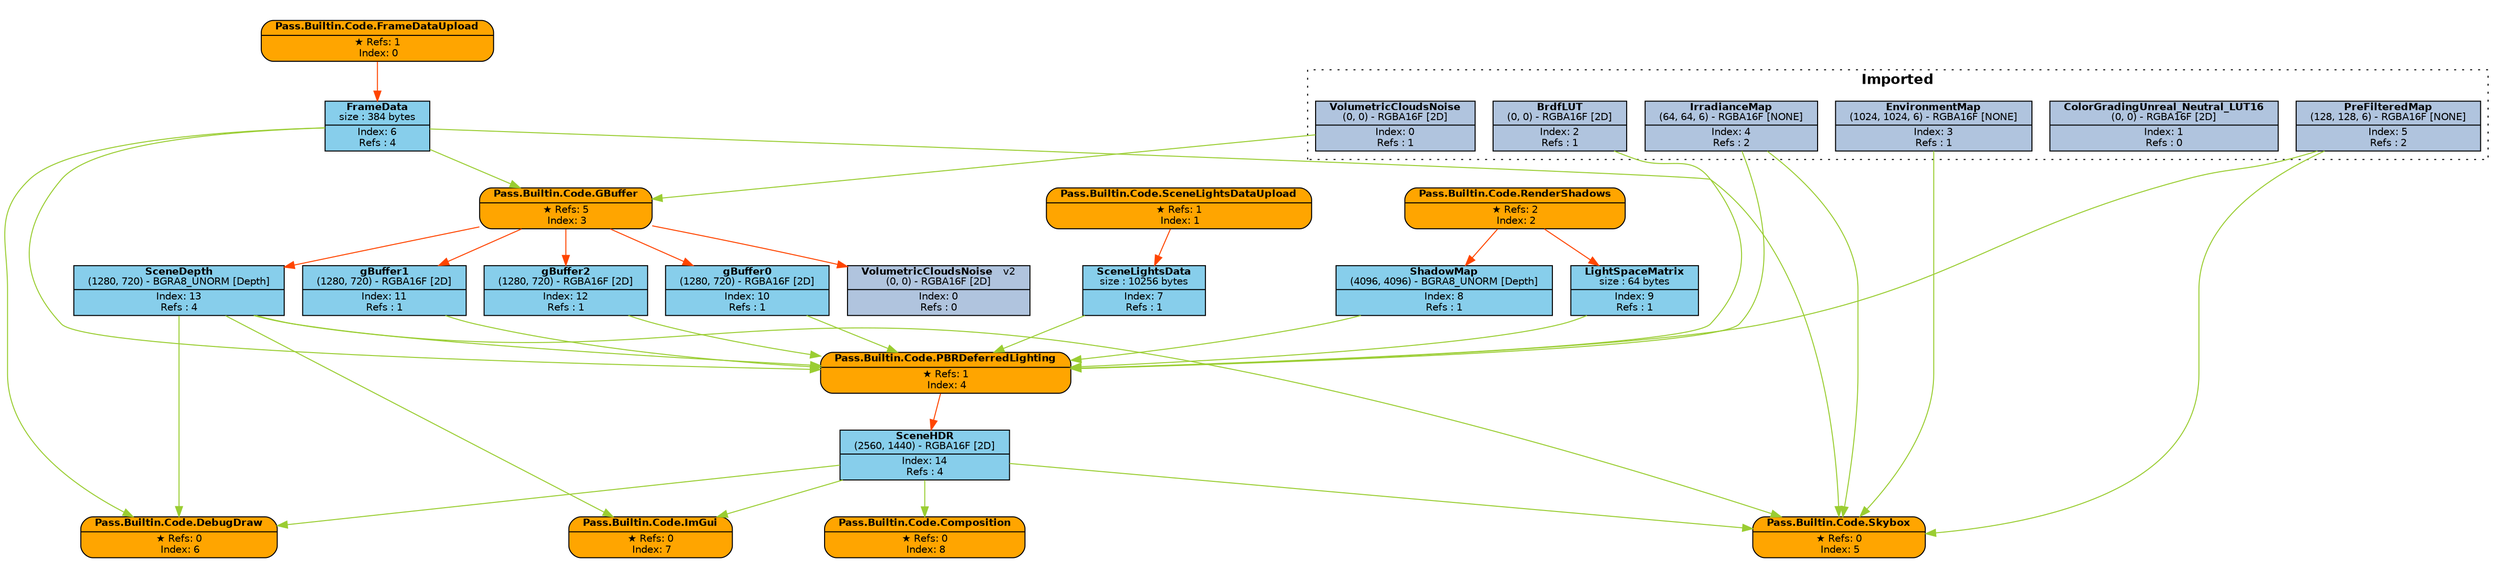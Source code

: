 digraph FrameGraph {
graph [style=invis, rankdir="TB" ordering=out, splines=spline]
node [shape=record, fontname="helvetica", fontsize=10, margin="0.2,0.03"]

P0 [label=<{ {<B>Pass.Builtin.Code.FrameDataUpload</B>} | {&#x2605; Refs: 1<BR/> Index: 0} }> style="rounded,filled", fillcolor=orange]
P1 [label=<{ {<B>Pass.Builtin.Code.SceneLightsDataUpload</B>} | {&#x2605; Refs: 1<BR/> Index: 1} }> style="rounded,filled", fillcolor=orange]
P2 [label=<{ {<B>Pass.Builtin.Code.RenderShadows</B>} | {&#x2605; Refs: 2<BR/> Index: 2} }> style="rounded,filled", fillcolor=orange]
P3 [label=<{ {<B>Pass.Builtin.Code.GBuffer</B>} | {&#x2605; Refs: 5<BR/> Index: 3} }> style="rounded,filled", fillcolor=orange]
P4 [label=<{ {<B>Pass.Builtin.Code.PBRDeferredLighting</B>} | {&#x2605; Refs: 1<BR/> Index: 4} }> style="rounded,filled", fillcolor=orange]
P5 [label=<{ {<B>Pass.Builtin.Code.Skybox</B>} | {&#x2605; Refs: 0<BR/> Index: 5} }> style="rounded,filled", fillcolor=orange]
P6 [label=<{ {<B>Pass.Builtin.Code.DebugDraw</B>} | {&#x2605; Refs: 0<BR/> Index: 6} }> style="rounded,filled", fillcolor=orange]
P7 [label=<{ {<B>Pass.Builtin.Code.ImGui</B>} | {&#x2605; Refs: 0<BR/> Index: 7} }> style="rounded,filled", fillcolor=orange]
P8 [label=<{ {<B>Pass.Builtin.Code.Composition</B>} | {&#x2605; Refs: 0<BR/> Index: 8} }> style="rounded,filled", fillcolor=orange]

R0_1 [label=<{ {<B>VolumetricCloudsNoise</B><BR/>(0, 0) - RGBA16F [2D]} | {Index: 0<BR/>Refs : 1} }> style=filled, fillcolor=lightsteelblue]
R1_1 [label=<{ {<B>ColorGradingUnreal_Neutral_LUT16</B><BR/>(0, 0) - RGBA16F [2D]} | {Index: 1<BR/>Refs : 0} }> style=filled, fillcolor=lightsteelblue]
R2_1 [label=<{ {<B>BrdfLUT</B><BR/>(0, 0) - RGBA16F [2D]} | {Index: 2<BR/>Refs : 1} }> style=filled, fillcolor=lightsteelblue]
R3_1 [label=<{ {<B>EnvironmentMap</B><BR/>(1024, 1024, 6) - RGBA16F [NONE]} | {Index: 3<BR/>Refs : 1} }> style=filled, fillcolor=lightsteelblue]
R4_1 [label=<{ {<B>IrradianceMap</B><BR/>(64, 64, 6) - RGBA16F [NONE]} | {Index: 4<BR/>Refs : 2} }> style=filled, fillcolor=lightsteelblue]
R5_1 [label=<{ {<B>PreFilteredMap</B><BR/>(128, 128, 6) - RGBA16F [NONE]} | {Index: 5<BR/>Refs : 2} }> style=filled, fillcolor=lightsteelblue]
R6_1 [label=<{ {<B>FrameData</B><BR/>size : 384 bytes} | {Index: 6<BR/>Refs : 4} }> style=filled, fillcolor=skyblue]
R7_1 [label=<{ {<B>SceneLightsData</B><BR/>size : 10256 bytes} | {Index: 7<BR/>Refs : 1} }> style=filled, fillcolor=skyblue]
R8_1 [label=<{ {<B>ShadowMap</B><BR/>(4096, 4096) - BGRA8_UNORM [Depth]} | {Index: 8<BR/>Refs : 1} }> style=filled, fillcolor=skyblue]
R9_1 [label=<{ {<B>LightSpaceMatrix</B><BR/>size : 64 bytes} | {Index: 9<BR/>Refs : 1} }> style=filled, fillcolor=skyblue]
R10_1 [label=<{ {<B>gBuffer0</B><BR/>(1280, 720) - RGBA16F [2D]} | {Index: 10<BR/>Refs : 1} }> style=filled, fillcolor=skyblue]
R11_1 [label=<{ {<B>gBuffer1</B><BR/>(1280, 720) - RGBA16F [2D]} | {Index: 11<BR/>Refs : 1} }> style=filled, fillcolor=skyblue]
R12_1 [label=<{ {<B>gBuffer2</B><BR/>(1280, 720) - RGBA16F [2D]} | {Index: 12<BR/>Refs : 1} }> style=filled, fillcolor=skyblue]
R13_1 [label=<{ {<B>SceneDepth</B><BR/>(1280, 720) - BGRA8_UNORM [Depth]} | {Index: 13<BR/>Refs : 4} }> style=filled, fillcolor=skyblue]
R0_2 [label=<{ {<B>VolumetricCloudsNoise</B>   <FONT>v2</FONT><BR/>(0, 0) - RGBA16F [2D]} | {Index: 0<BR/>Refs : 0} }> style=filled, fillcolor=lightsteelblue]
R14_1 [label=<{ {<B>SceneHDR</B><BR/>(2560, 1440) - RGBA16F [2D]} | {Index: 14<BR/>Refs : 4} }> style=filled, fillcolor=skyblue]

P0 -> { R6_1 } [color=orangered]
P1 -> { R7_1 } [color=orangered]
P2 -> { R8_1 R9_1 } [color=orangered]
P3 -> { R10_1 R11_1 R12_1 R0_2 R13_1 } [color=orangered]
P4 -> { R14_1 } [color=orangered]
P5 -> { } [color=orangered]
P6 -> { } [color=orangered]
P7 -> { } [color=orangered]
P8 -> { } [color=orangered]

R0_1 -> { P3 } [color=olivedrab3]
R1_1 -> { } [color=olivedrab3]
R2_1 -> { P4 } [color=olivedrab3]
R3_1 -> { P5 } [color=olivedrab3]
R4_1 -> { P4 P5 } [color=olivedrab3]
R5_1 -> { P4 P5 } [color=olivedrab3]
R6_1 -> { P3 P4 P5 P6 } [color=olivedrab3]
R7_1 -> { P4 } [color=olivedrab3]
R8_1 -> { P4 } [color=olivedrab3]
R9_1 -> { P4 } [color=olivedrab3]
R10_1 -> { P4 } [color=olivedrab3]
R11_1 -> { P4 } [color=olivedrab3]
R12_1 -> { P4 } [color=olivedrab3]
R13_1 -> { P4 P5 P6 P7 } [color=olivedrab3]
R0_2 -> { } [color=olivedrab3]
R14_1 -> { P5 P6 P7 P8 } [color=olivedrab3]

subgraph cluster_0 {
P0 R6_1 
}
subgraph cluster_1 {
P1 R7_1 
}
subgraph cluster_2 {
P2 R8_1 R9_1 
}
subgraph cluster_3 {
P3 R10_1 R11_1 R12_1 R13_1 
}
subgraph cluster_4 {
P4 R14_1 
}
subgraph cluster_5 {
P5 
}
subgraph cluster_6 {
P6 
}
subgraph cluster_7 {
P7 
}
subgraph cluster_8 {
P8 
}

subgraph cluster_imported_resources {
graph [style=dotted, fontname="helvetica", label=< <B>Imported</B> >]
R0_1 R1_1 R2_1 R3_1 R4_1 R5_1 
}

}